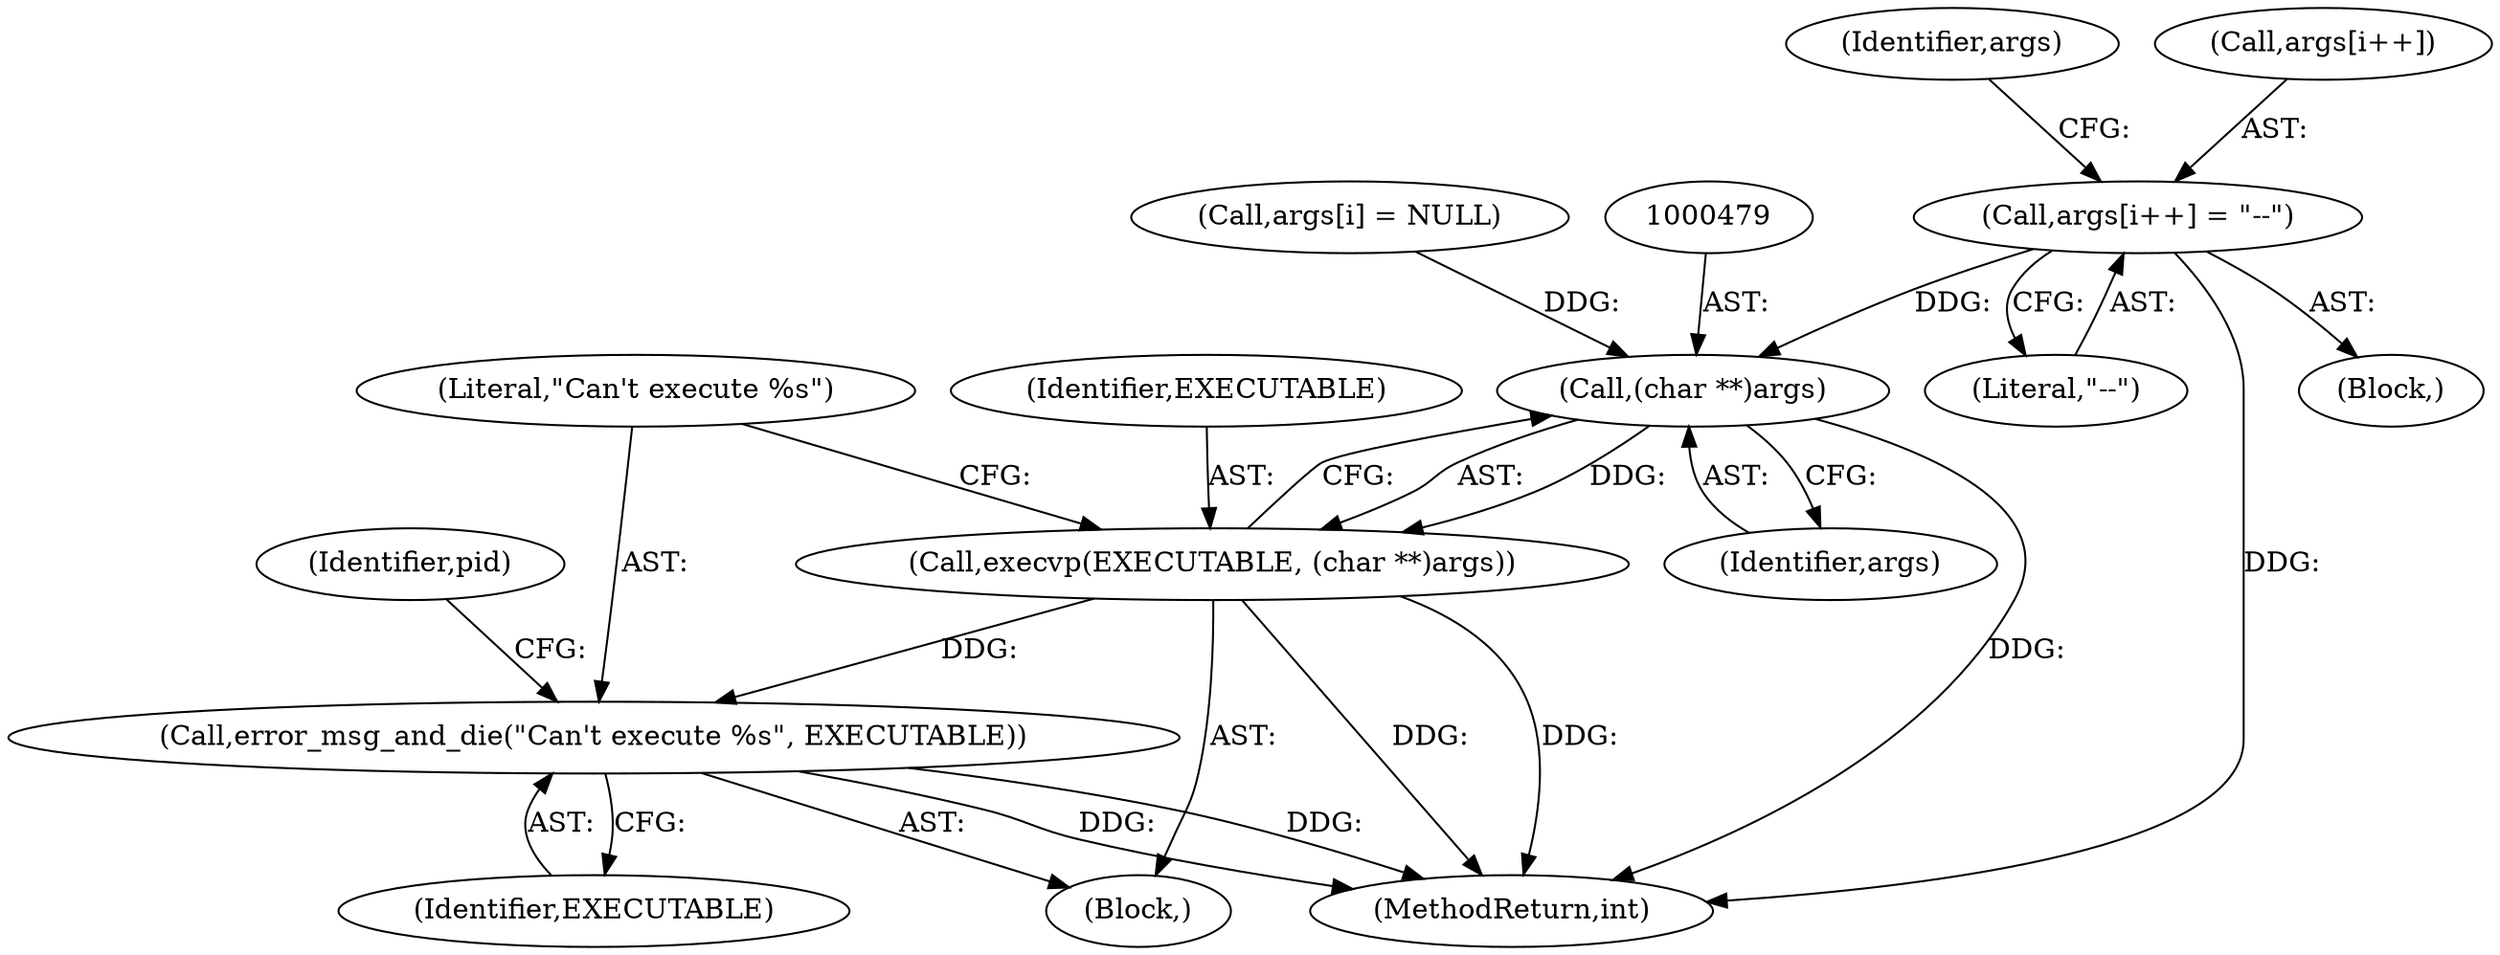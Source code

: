 digraph "0_abrt_50ee8130fb4cd4ef1af7682a2c85dd99cb99424e@array" {
"1000354" [label="(Call,args[i++] = \"--\")"];
"1000478" [label="(Call,(char **)args)"];
"1000476" [label="(Call,execvp(EXECUTABLE, (char **)args))"];
"1000481" [label="(Call,error_msg_and_die(\"Can't execute %s\", EXECUTABLE))"];
"1000483" [label="(Identifier,EXECUTABLE)"];
"1000477" [label="(Identifier,EXECUTABLE)"];
"1000488" [label="(Identifier,pid)"];
"1000354" [label="(Call,args[i++] = \"--\")"];
"1000250" [label="(Block,)"];
"1000481" [label="(Call,error_msg_and_die(\"Can't execute %s\", EXECUTABLE))"];
"1000476" [label="(Call,execvp(EXECUTABLE, (char **)args))"];
"1000482" [label="(Literal,\"Can't execute %s\")"];
"1000478" [label="(Call,(char **)args)"];
"1000362" [label="(Identifier,args)"];
"1000525" [label="(MethodReturn,int)"];
"1000480" [label="(Identifier,args)"];
"1000360" [label="(Call,args[i] = NULL)"];
"1000475" [label="(Block,)"];
"1000359" [label="(Literal,\"--\")"];
"1000355" [label="(Call,args[i++])"];
"1000354" -> "1000250"  [label="AST: "];
"1000354" -> "1000359"  [label="CFG: "];
"1000355" -> "1000354"  [label="AST: "];
"1000359" -> "1000354"  [label="AST: "];
"1000362" -> "1000354"  [label="CFG: "];
"1000354" -> "1000525"  [label="DDG: "];
"1000354" -> "1000478"  [label="DDG: "];
"1000478" -> "1000476"  [label="AST: "];
"1000478" -> "1000480"  [label="CFG: "];
"1000479" -> "1000478"  [label="AST: "];
"1000480" -> "1000478"  [label="AST: "];
"1000476" -> "1000478"  [label="CFG: "];
"1000478" -> "1000525"  [label="DDG: "];
"1000478" -> "1000476"  [label="DDG: "];
"1000360" -> "1000478"  [label="DDG: "];
"1000476" -> "1000475"  [label="AST: "];
"1000477" -> "1000476"  [label="AST: "];
"1000482" -> "1000476"  [label="CFG: "];
"1000476" -> "1000525"  [label="DDG: "];
"1000476" -> "1000525"  [label="DDG: "];
"1000476" -> "1000481"  [label="DDG: "];
"1000481" -> "1000475"  [label="AST: "];
"1000481" -> "1000483"  [label="CFG: "];
"1000482" -> "1000481"  [label="AST: "];
"1000483" -> "1000481"  [label="AST: "];
"1000488" -> "1000481"  [label="CFG: "];
"1000481" -> "1000525"  [label="DDG: "];
"1000481" -> "1000525"  [label="DDG: "];
}
